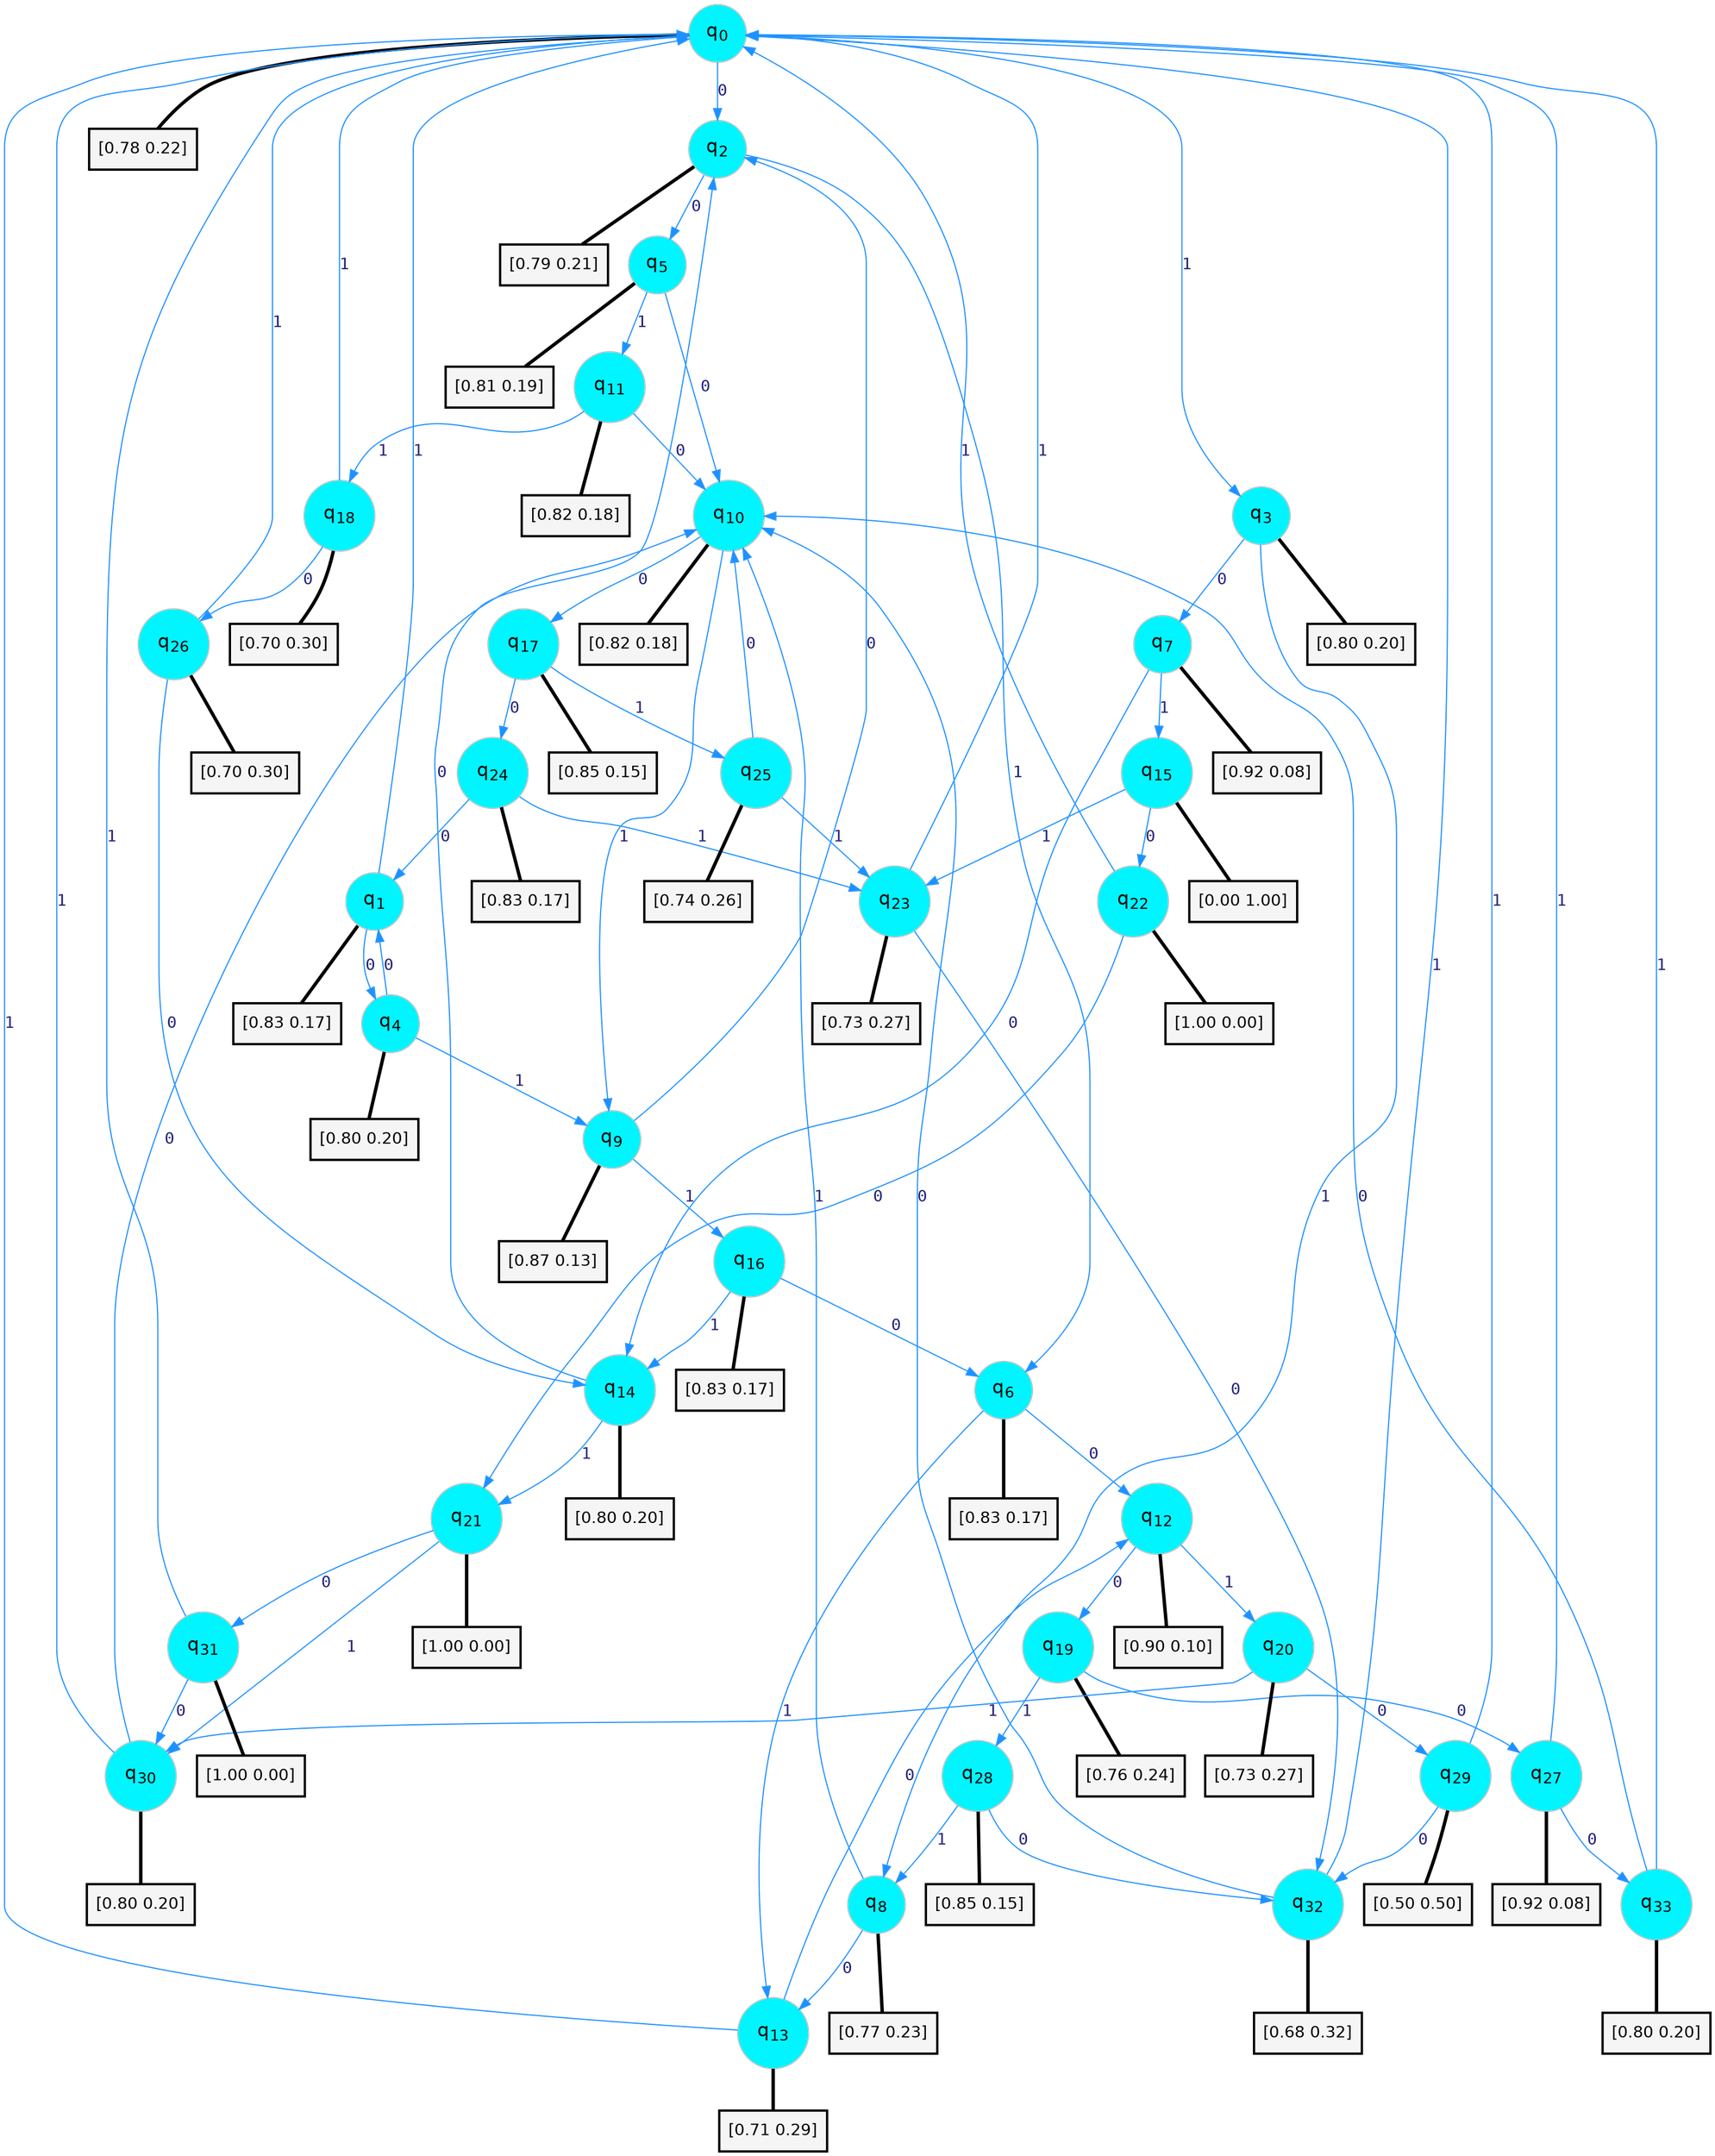 digraph G {
graph [
bgcolor=transparent, dpi=300, rankdir=TD, size="40,25"];
node [
color=gray, fillcolor=turquoise1, fontcolor=black, fontname=Helvetica, fontsize=16, fontweight=bold, shape=circle, style=filled];
edge [
arrowsize=1, color=dodgerblue1, fontcolor=midnightblue, fontname=courier, fontweight=bold, penwidth=1, style=solid, weight=20];
0[label=<q<SUB>0</SUB>>];
1[label=<q<SUB>1</SUB>>];
2[label=<q<SUB>2</SUB>>];
3[label=<q<SUB>3</SUB>>];
4[label=<q<SUB>4</SUB>>];
5[label=<q<SUB>5</SUB>>];
6[label=<q<SUB>6</SUB>>];
7[label=<q<SUB>7</SUB>>];
8[label=<q<SUB>8</SUB>>];
9[label=<q<SUB>9</SUB>>];
10[label=<q<SUB>10</SUB>>];
11[label=<q<SUB>11</SUB>>];
12[label=<q<SUB>12</SUB>>];
13[label=<q<SUB>13</SUB>>];
14[label=<q<SUB>14</SUB>>];
15[label=<q<SUB>15</SUB>>];
16[label=<q<SUB>16</SUB>>];
17[label=<q<SUB>17</SUB>>];
18[label=<q<SUB>18</SUB>>];
19[label=<q<SUB>19</SUB>>];
20[label=<q<SUB>20</SUB>>];
21[label=<q<SUB>21</SUB>>];
22[label=<q<SUB>22</SUB>>];
23[label=<q<SUB>23</SUB>>];
24[label=<q<SUB>24</SUB>>];
25[label=<q<SUB>25</SUB>>];
26[label=<q<SUB>26</SUB>>];
27[label=<q<SUB>27</SUB>>];
28[label=<q<SUB>28</SUB>>];
29[label=<q<SUB>29</SUB>>];
30[label=<q<SUB>30</SUB>>];
31[label=<q<SUB>31</SUB>>];
32[label=<q<SUB>32</SUB>>];
33[label=<q<SUB>33</SUB>>];
34[label="[0.78 0.22]", shape=box,fontcolor=black, fontname=Helvetica, fontsize=14, penwidth=2, fillcolor=whitesmoke,color=black];
35[label="[0.83 0.17]", shape=box,fontcolor=black, fontname=Helvetica, fontsize=14, penwidth=2, fillcolor=whitesmoke,color=black];
36[label="[0.79 0.21]", shape=box,fontcolor=black, fontname=Helvetica, fontsize=14, penwidth=2, fillcolor=whitesmoke,color=black];
37[label="[0.80 0.20]", shape=box,fontcolor=black, fontname=Helvetica, fontsize=14, penwidth=2, fillcolor=whitesmoke,color=black];
38[label="[0.80 0.20]", shape=box,fontcolor=black, fontname=Helvetica, fontsize=14, penwidth=2, fillcolor=whitesmoke,color=black];
39[label="[0.81 0.19]", shape=box,fontcolor=black, fontname=Helvetica, fontsize=14, penwidth=2, fillcolor=whitesmoke,color=black];
40[label="[0.83 0.17]", shape=box,fontcolor=black, fontname=Helvetica, fontsize=14, penwidth=2, fillcolor=whitesmoke,color=black];
41[label="[0.92 0.08]", shape=box,fontcolor=black, fontname=Helvetica, fontsize=14, penwidth=2, fillcolor=whitesmoke,color=black];
42[label="[0.77 0.23]", shape=box,fontcolor=black, fontname=Helvetica, fontsize=14, penwidth=2, fillcolor=whitesmoke,color=black];
43[label="[0.87 0.13]", shape=box,fontcolor=black, fontname=Helvetica, fontsize=14, penwidth=2, fillcolor=whitesmoke,color=black];
44[label="[0.82 0.18]", shape=box,fontcolor=black, fontname=Helvetica, fontsize=14, penwidth=2, fillcolor=whitesmoke,color=black];
45[label="[0.82 0.18]", shape=box,fontcolor=black, fontname=Helvetica, fontsize=14, penwidth=2, fillcolor=whitesmoke,color=black];
46[label="[0.90 0.10]", shape=box,fontcolor=black, fontname=Helvetica, fontsize=14, penwidth=2, fillcolor=whitesmoke,color=black];
47[label="[0.71 0.29]", shape=box,fontcolor=black, fontname=Helvetica, fontsize=14, penwidth=2, fillcolor=whitesmoke,color=black];
48[label="[0.80 0.20]", shape=box,fontcolor=black, fontname=Helvetica, fontsize=14, penwidth=2, fillcolor=whitesmoke,color=black];
49[label="[0.00 1.00]", shape=box,fontcolor=black, fontname=Helvetica, fontsize=14, penwidth=2, fillcolor=whitesmoke,color=black];
50[label="[0.83 0.17]", shape=box,fontcolor=black, fontname=Helvetica, fontsize=14, penwidth=2, fillcolor=whitesmoke,color=black];
51[label="[0.85 0.15]", shape=box,fontcolor=black, fontname=Helvetica, fontsize=14, penwidth=2, fillcolor=whitesmoke,color=black];
52[label="[0.70 0.30]", shape=box,fontcolor=black, fontname=Helvetica, fontsize=14, penwidth=2, fillcolor=whitesmoke,color=black];
53[label="[0.76 0.24]", shape=box,fontcolor=black, fontname=Helvetica, fontsize=14, penwidth=2, fillcolor=whitesmoke,color=black];
54[label="[0.73 0.27]", shape=box,fontcolor=black, fontname=Helvetica, fontsize=14, penwidth=2, fillcolor=whitesmoke,color=black];
55[label="[1.00 0.00]", shape=box,fontcolor=black, fontname=Helvetica, fontsize=14, penwidth=2, fillcolor=whitesmoke,color=black];
56[label="[1.00 0.00]", shape=box,fontcolor=black, fontname=Helvetica, fontsize=14, penwidth=2, fillcolor=whitesmoke,color=black];
57[label="[0.73 0.27]", shape=box,fontcolor=black, fontname=Helvetica, fontsize=14, penwidth=2, fillcolor=whitesmoke,color=black];
58[label="[0.83 0.17]", shape=box,fontcolor=black, fontname=Helvetica, fontsize=14, penwidth=2, fillcolor=whitesmoke,color=black];
59[label="[0.74 0.26]", shape=box,fontcolor=black, fontname=Helvetica, fontsize=14, penwidth=2, fillcolor=whitesmoke,color=black];
60[label="[0.70 0.30]", shape=box,fontcolor=black, fontname=Helvetica, fontsize=14, penwidth=2, fillcolor=whitesmoke,color=black];
61[label="[0.92 0.08]", shape=box,fontcolor=black, fontname=Helvetica, fontsize=14, penwidth=2, fillcolor=whitesmoke,color=black];
62[label="[0.85 0.15]", shape=box,fontcolor=black, fontname=Helvetica, fontsize=14, penwidth=2, fillcolor=whitesmoke,color=black];
63[label="[0.50 0.50]", shape=box,fontcolor=black, fontname=Helvetica, fontsize=14, penwidth=2, fillcolor=whitesmoke,color=black];
64[label="[0.80 0.20]", shape=box,fontcolor=black, fontname=Helvetica, fontsize=14, penwidth=2, fillcolor=whitesmoke,color=black];
65[label="[1.00 0.00]", shape=box,fontcolor=black, fontname=Helvetica, fontsize=14, penwidth=2, fillcolor=whitesmoke,color=black];
66[label="[0.68 0.32]", shape=box,fontcolor=black, fontname=Helvetica, fontsize=14, penwidth=2, fillcolor=whitesmoke,color=black];
67[label="[0.80 0.20]", shape=box,fontcolor=black, fontname=Helvetica, fontsize=14, penwidth=2, fillcolor=whitesmoke,color=black];
0->2 [label=0];
0->3 [label=1];
0->34 [arrowhead=none, penwidth=3,color=black];
1->4 [label=0];
1->0 [label=1];
1->35 [arrowhead=none, penwidth=3,color=black];
2->5 [label=0];
2->6 [label=1];
2->36 [arrowhead=none, penwidth=3,color=black];
3->7 [label=0];
3->8 [label=1];
3->37 [arrowhead=none, penwidth=3,color=black];
4->1 [label=0];
4->9 [label=1];
4->38 [arrowhead=none, penwidth=3,color=black];
5->10 [label=0];
5->11 [label=1];
5->39 [arrowhead=none, penwidth=3,color=black];
6->12 [label=0];
6->13 [label=1];
6->40 [arrowhead=none, penwidth=3,color=black];
7->14 [label=0];
7->15 [label=1];
7->41 [arrowhead=none, penwidth=3,color=black];
8->13 [label=0];
8->10 [label=1];
8->42 [arrowhead=none, penwidth=3,color=black];
9->2 [label=0];
9->16 [label=1];
9->43 [arrowhead=none, penwidth=3,color=black];
10->17 [label=0];
10->9 [label=1];
10->44 [arrowhead=none, penwidth=3,color=black];
11->10 [label=0];
11->18 [label=1];
11->45 [arrowhead=none, penwidth=3,color=black];
12->19 [label=0];
12->20 [label=1];
12->46 [arrowhead=none, penwidth=3,color=black];
13->12 [label=0];
13->0 [label=1];
13->47 [arrowhead=none, penwidth=3,color=black];
14->2 [label=0];
14->21 [label=1];
14->48 [arrowhead=none, penwidth=3,color=black];
15->22 [label=0];
15->23 [label=1];
15->49 [arrowhead=none, penwidth=3,color=black];
16->6 [label=0];
16->14 [label=1];
16->50 [arrowhead=none, penwidth=3,color=black];
17->24 [label=0];
17->25 [label=1];
17->51 [arrowhead=none, penwidth=3,color=black];
18->26 [label=0];
18->0 [label=1];
18->52 [arrowhead=none, penwidth=3,color=black];
19->27 [label=0];
19->28 [label=1];
19->53 [arrowhead=none, penwidth=3,color=black];
20->29 [label=0];
20->30 [label=1];
20->54 [arrowhead=none, penwidth=3,color=black];
21->31 [label=0];
21->30 [label=1];
21->55 [arrowhead=none, penwidth=3,color=black];
22->21 [label=0];
22->0 [label=1];
22->56 [arrowhead=none, penwidth=3,color=black];
23->32 [label=0];
23->0 [label=1];
23->57 [arrowhead=none, penwidth=3,color=black];
24->1 [label=0];
24->23 [label=1];
24->58 [arrowhead=none, penwidth=3,color=black];
25->10 [label=0];
25->23 [label=1];
25->59 [arrowhead=none, penwidth=3,color=black];
26->14 [label=0];
26->0 [label=1];
26->60 [arrowhead=none, penwidth=3,color=black];
27->33 [label=0];
27->0 [label=1];
27->61 [arrowhead=none, penwidth=3,color=black];
28->32 [label=0];
28->8 [label=1];
28->62 [arrowhead=none, penwidth=3,color=black];
29->32 [label=0];
29->0 [label=1];
29->63 [arrowhead=none, penwidth=3,color=black];
30->10 [label=0];
30->0 [label=1];
30->64 [arrowhead=none, penwidth=3,color=black];
31->30 [label=0];
31->0 [label=1];
31->65 [arrowhead=none, penwidth=3,color=black];
32->10 [label=0];
32->0 [label=1];
32->66 [arrowhead=none, penwidth=3,color=black];
33->10 [label=0];
33->0 [label=1];
33->67 [arrowhead=none, penwidth=3,color=black];
}
